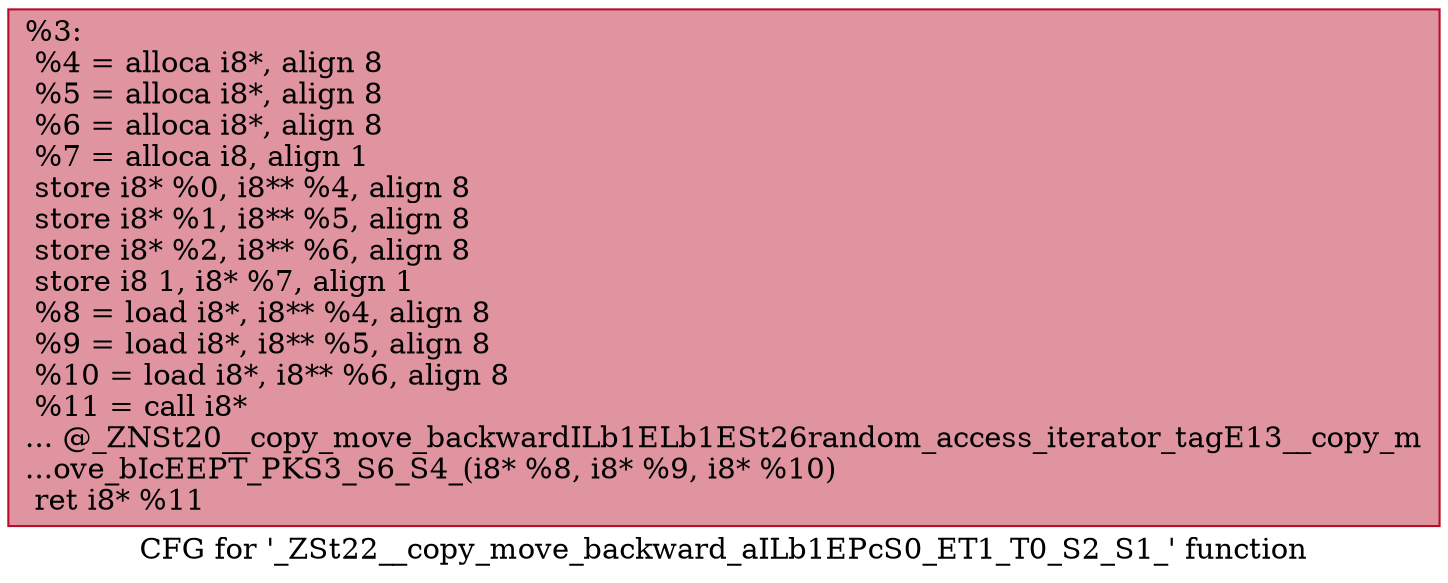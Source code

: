 digraph "CFG for '_ZSt22__copy_move_backward_aILb1EPcS0_ET1_T0_S2_S1_' function" {
	label="CFG for '_ZSt22__copy_move_backward_aILb1EPcS0_ET1_T0_S2_S1_' function";

	Node0x563f4b5fc970 [shape=record,color="#b70d28ff", style=filled, fillcolor="#b70d2870",label="{%3:\l  %4 = alloca i8*, align 8\l  %5 = alloca i8*, align 8\l  %6 = alloca i8*, align 8\l  %7 = alloca i8, align 1\l  store i8* %0, i8** %4, align 8\l  store i8* %1, i8** %5, align 8\l  store i8* %2, i8** %6, align 8\l  store i8 1, i8* %7, align 1\l  %8 = load i8*, i8** %4, align 8\l  %9 = load i8*, i8** %5, align 8\l  %10 = load i8*, i8** %6, align 8\l  %11 = call i8*\l... @_ZNSt20__copy_move_backwardILb1ELb1ESt26random_access_iterator_tagE13__copy_m\l...ove_bIcEEPT_PKS3_S6_S4_(i8* %8, i8* %9, i8* %10)\l  ret i8* %11\l}"];
}
